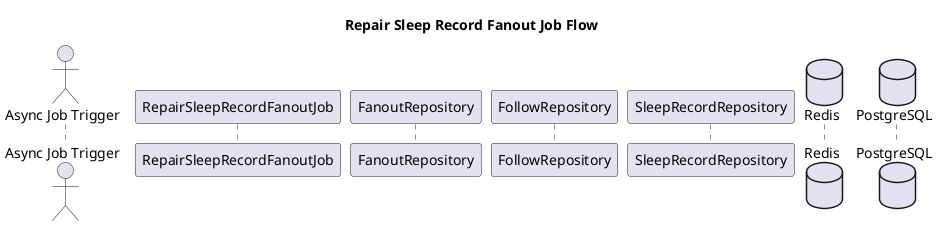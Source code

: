 @startuml RepairSleepRecordFanoutJobFlow
title Repair Sleep Record Fanout Job Flow

actor "Async Job Trigger" as Trigger
participant "RepairSleepRecordFanoutJob" as Job
participant "FanoutRepository" as FanoutRepo
participant "FollowRepository" as FollowRepository
participant "SleepRecordRepository" as SleepRepo
database "Redis" as Cache
database "PostgreSQL" as DB

@enduml
